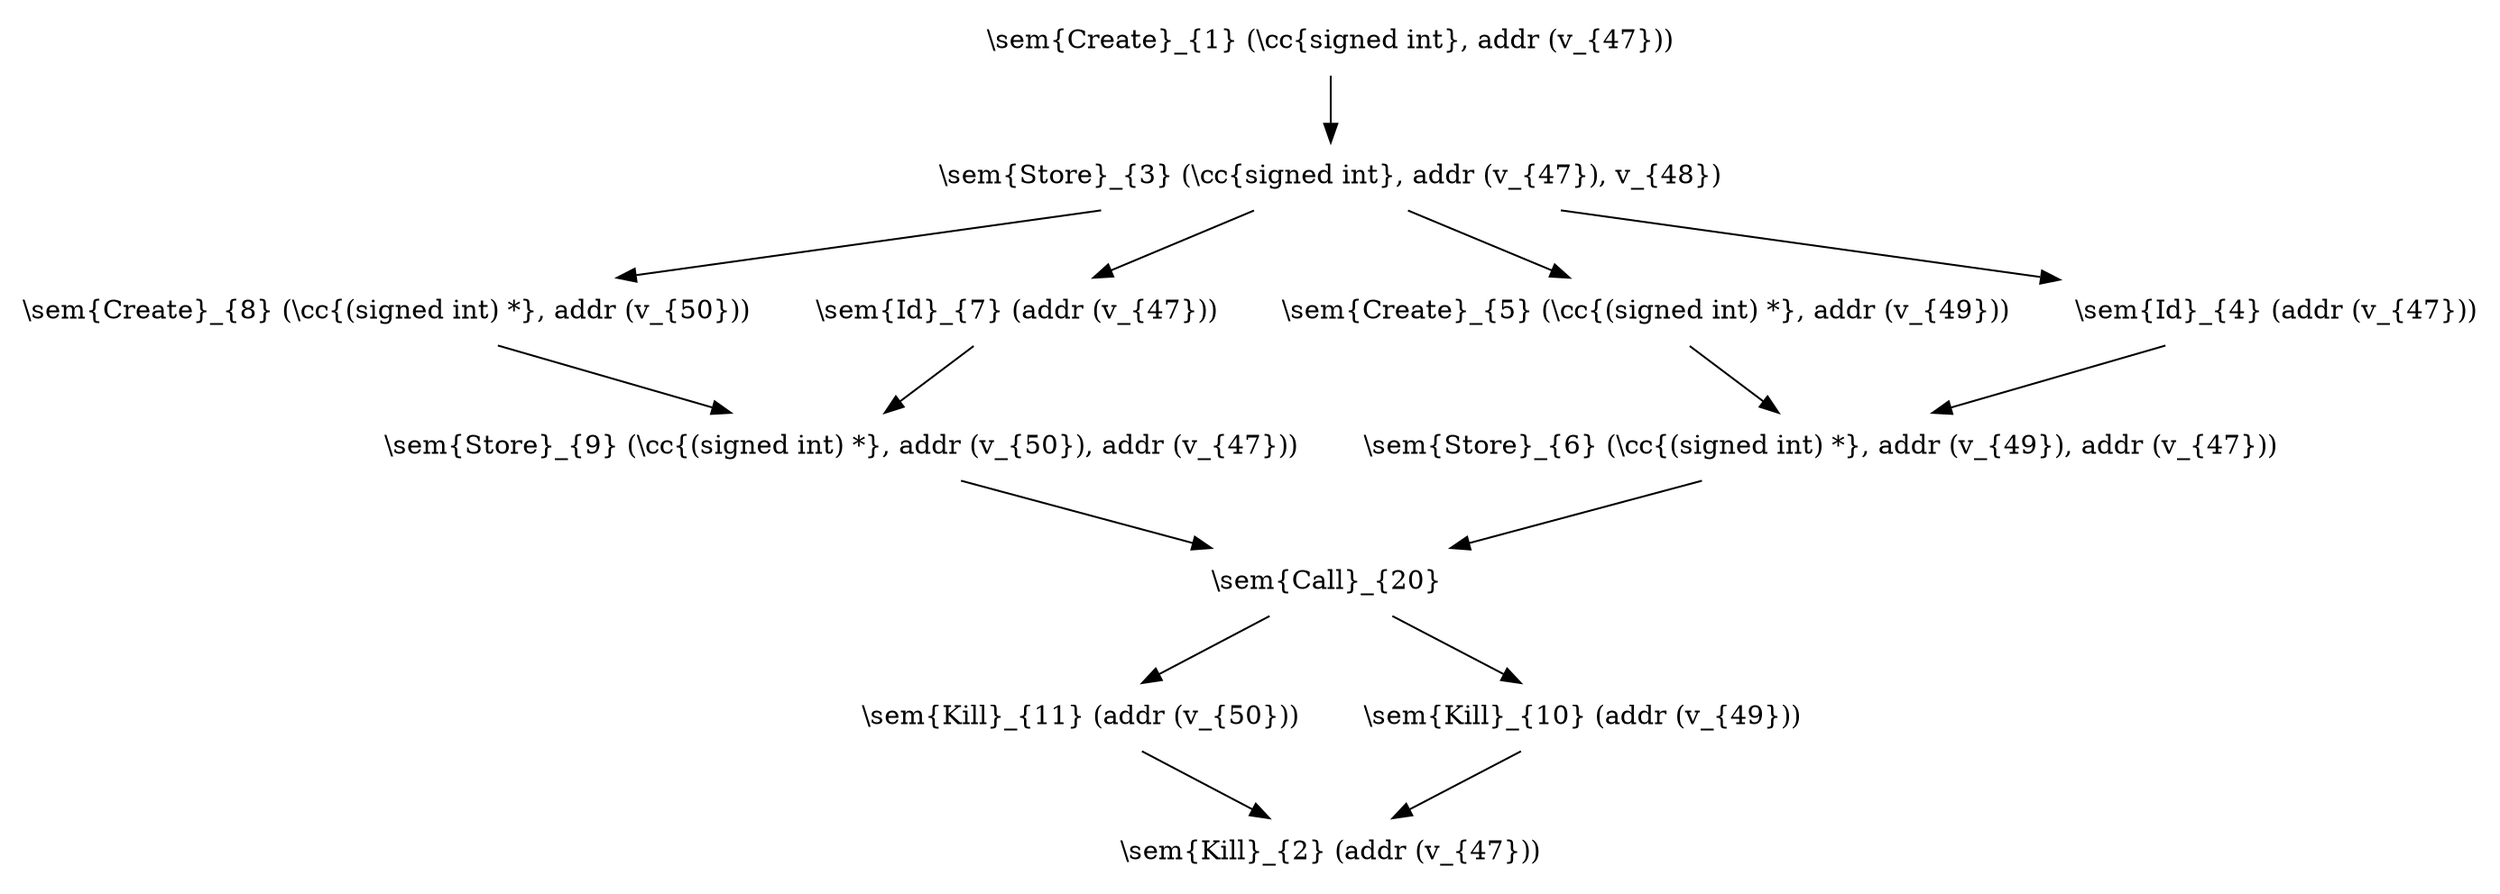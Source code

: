 digraph G {d2tdocpreamble="\newcommand{\sem}[1]{\small{\textsf{#1}}}\newcommand{\cc}[1]{\text{\footnotesize\ttfamily{#1}}}"; node [shape=none]; v2_20 [label="\\sem{Call}_{20} "]; v2_11 [label="\\sem{Kill}_{11} (addr (v_{50}))"]; v2_10 [label="\\sem{Kill}_{10} (addr (v_{49}))"]; v2_9 [label="\\sem{Store}_{9} (\\cc{(signed int) *}, addr (v_{50}), addr (v_{47}))"]; v2_8 [label="\\sem{Create}_{8} (\\cc{(signed int) *}, addr (v_{50}))"]; v2_7 [label="\\sem{Id}_{7} (addr (v_{47}))"]; v2_6 [label="\\sem{Store}_{6} (\\cc{(signed int) *}, addr (v_{49}), addr (v_{47}))"]; v2_5 [label="\\sem{Create}_{5} (\\cc{(signed int) *}, addr (v_{49}))"]; v2_4 [label="\\sem{Id}_{4} (addr (v_{47}))"]; v2_3 [label="\\sem{Store}_{3} (\\cc{signed int}, addr (v_{47}), v_{48})"]; v2_2 [label="\\sem{Kill}_{2} (addr (v_{47}))"]; v2_1 [label="\\sem{Create}_{1} (\\cc{signed int}, addr (v_{47}))"]; v2_20 -> v2_11; v2_20 -> v2_10; v2_11 -> v2_2; v2_10 -> v2_2; v2_9 -> v2_20; v2_8 -> v2_9; v2_7 -> v2_9; v2_6 -> v2_20; v2_5 -> v2_6; v2_4 -> v2_6; v2_3 -> v2_8; v2_3 -> v2_7; v2_3 -> v2_5; v2_3 -> v2_4; v2_1 -> v2_3; }